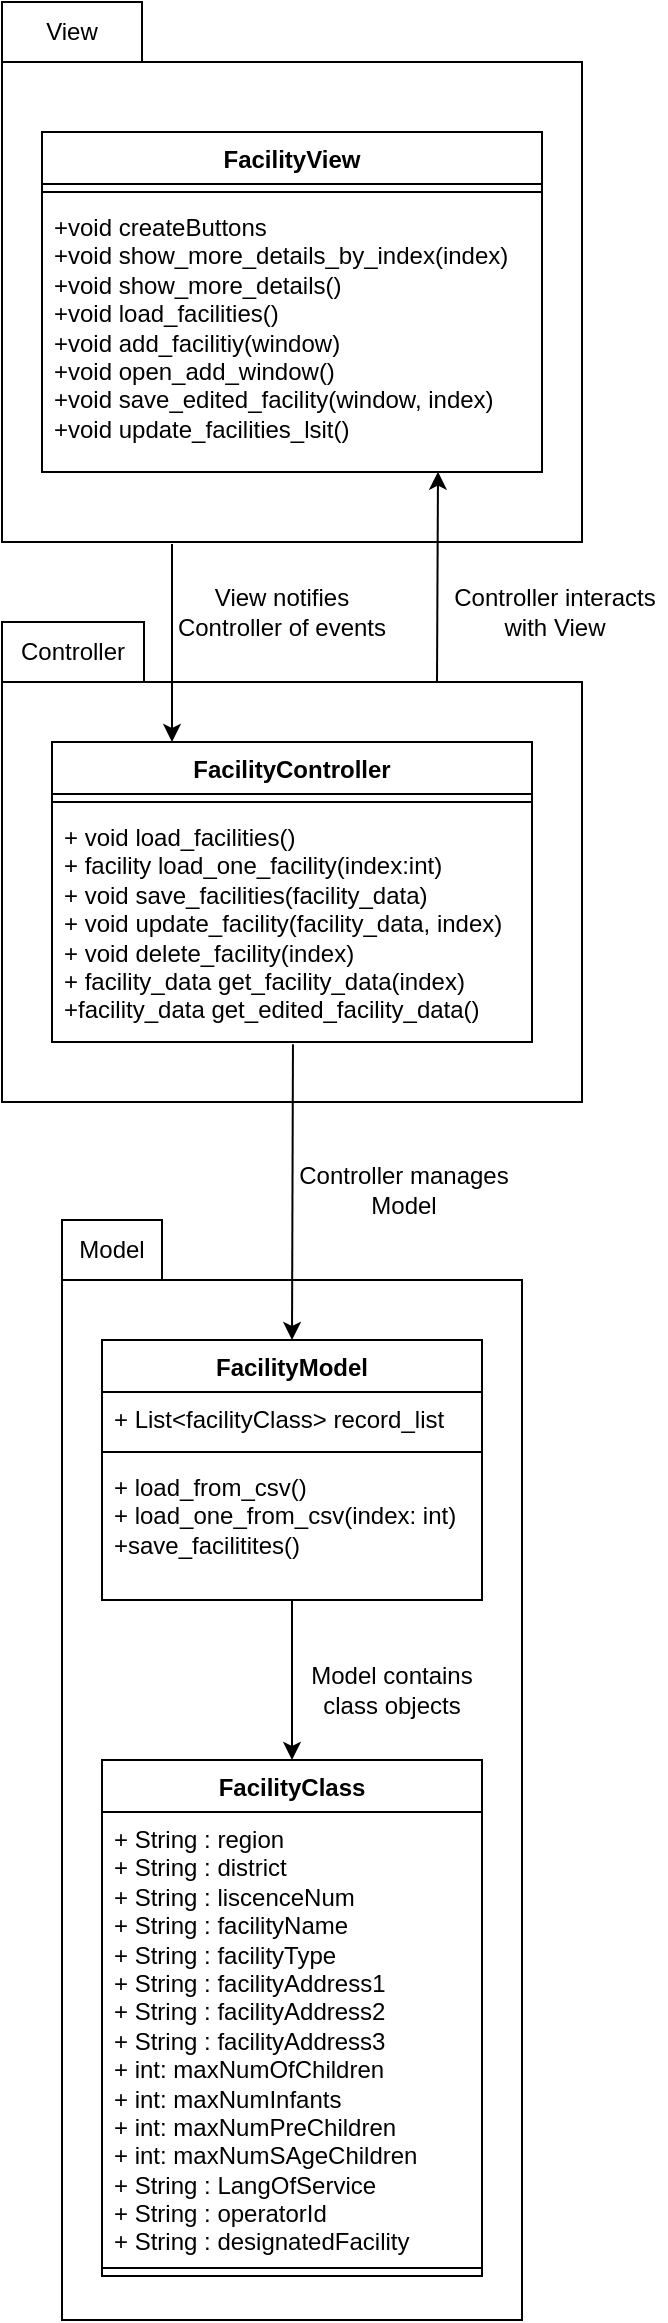 <mxfile version="24.4.13" type="device">
  <diagram id="C5RBs43oDa-KdzZeNtuy" name="Page-1">
    <mxGraphModel dx="923" dy="742" grid="1" gridSize="10" guides="1" tooltips="1" connect="1" arrows="1" fold="1" page="1" pageScale="1" pageWidth="827" pageHeight="1169" math="0" shadow="0">
      <root>
        <mxCell id="WIyWlLk6GJQsqaUBKTNV-0" />
        <mxCell id="WIyWlLk6GJQsqaUBKTNV-1" parent="WIyWlLk6GJQsqaUBKTNV-0" />
        <mxCell id="6fnRTUx4v9x85AcMWszh-44" value="" style="rounded=0;whiteSpace=wrap;html=1;" vertex="1" parent="WIyWlLk6GJQsqaUBKTNV-1">
          <mxGeometry x="269" y="40" width="290" height="240" as="geometry" />
        </mxCell>
        <mxCell id="6fnRTUx4v9x85AcMWszh-35" value="" style="rounded=0;whiteSpace=wrap;html=1;" vertex="1" parent="WIyWlLk6GJQsqaUBKTNV-1">
          <mxGeometry x="269" y="350" width="290" height="210" as="geometry" />
        </mxCell>
        <mxCell id="6fnRTUx4v9x85AcMWszh-27" value="" style="rounded=0;whiteSpace=wrap;html=1;" vertex="1" parent="WIyWlLk6GJQsqaUBKTNV-1">
          <mxGeometry x="299" y="649" width="230" height="520" as="geometry" />
        </mxCell>
        <mxCell id="6fnRTUx4v9x85AcMWszh-23" value="" style="edgeStyle=orthogonalEdgeStyle;rounded=0;orthogonalLoop=1;jettySize=auto;html=1;entryX=0.5;entryY=0;entryDx=0;entryDy=0;" edge="1" parent="WIyWlLk6GJQsqaUBKTNV-1" source="6fnRTUx4v9x85AcMWszh-11" target="6fnRTUx4v9x85AcMWszh-19">
          <mxGeometry relative="1" as="geometry" />
        </mxCell>
        <mxCell id="6fnRTUx4v9x85AcMWszh-11" value="FacilityModel" style="swimlane;fontStyle=1;align=center;verticalAlign=top;childLayout=stackLayout;horizontal=1;startSize=26;horizontalStack=0;resizeParent=1;resizeParentMax=0;resizeLast=0;collapsible=1;marginBottom=0;whiteSpace=wrap;html=1;" vertex="1" parent="WIyWlLk6GJQsqaUBKTNV-1">
          <mxGeometry x="319" y="679" width="190" height="130" as="geometry" />
        </mxCell>
        <mxCell id="6fnRTUx4v9x85AcMWszh-12" value="+ List&amp;lt;facilityClass&amp;gt; record_list&amp;nbsp;" style="text;strokeColor=none;fillColor=none;align=left;verticalAlign=top;spacingLeft=4;spacingRight=4;overflow=hidden;rotatable=0;points=[[0,0.5],[1,0.5]];portConstraint=eastwest;whiteSpace=wrap;html=1;" vertex="1" parent="6fnRTUx4v9x85AcMWszh-11">
          <mxGeometry y="26" width="190" height="26" as="geometry" />
        </mxCell>
        <mxCell id="6fnRTUx4v9x85AcMWszh-13" value="" style="line;strokeWidth=1;fillColor=none;align=left;verticalAlign=middle;spacingTop=-1;spacingLeft=3;spacingRight=3;rotatable=0;labelPosition=right;points=[];portConstraint=eastwest;strokeColor=inherit;" vertex="1" parent="6fnRTUx4v9x85AcMWszh-11">
          <mxGeometry y="52" width="190" height="8" as="geometry" />
        </mxCell>
        <mxCell id="6fnRTUx4v9x85AcMWszh-14" value="&lt;div&gt;+ load_from_csv()&amp;nbsp;&lt;/div&gt;+ load_one_from_csv(index: int)&lt;div&gt;+save_facilitites()&amp;nbsp;&lt;/div&gt;" style="text;strokeColor=none;fillColor=none;align=left;verticalAlign=top;spacingLeft=4;spacingRight=4;overflow=hidden;rotatable=0;points=[[0,0.5],[1,0.5]];portConstraint=eastwest;whiteSpace=wrap;html=1;" vertex="1" parent="6fnRTUx4v9x85AcMWszh-11">
          <mxGeometry y="60" width="190" height="70" as="geometry" />
        </mxCell>
        <mxCell id="6fnRTUx4v9x85AcMWszh-19" value="FacilityClass" style="swimlane;fontStyle=1;align=center;verticalAlign=top;childLayout=stackLayout;horizontal=1;startSize=26;horizontalStack=0;resizeParent=1;resizeParentMax=0;resizeLast=0;collapsible=1;marginBottom=0;whiteSpace=wrap;html=1;" vertex="1" parent="WIyWlLk6GJQsqaUBKTNV-1">
          <mxGeometry x="319" y="889" width="190" height="258" as="geometry" />
        </mxCell>
        <mxCell id="6fnRTUx4v9x85AcMWszh-20" value="+ String : region&lt;div&gt;+ String : district&lt;br&gt;&lt;/div&gt;&lt;div&gt;+ String : liscenceNum&lt;br&gt;&lt;/div&gt;&lt;div&gt;+ String : facilityName&lt;div&gt;+ String : facilityType&lt;br&gt;&lt;/div&gt;&lt;div&gt;+ String :&amp;nbsp;&lt;span style=&quot;background-color: initial;&quot;&gt;facilityAddress1&lt;/span&gt;&lt;/div&gt;&lt;/div&gt;&lt;div&gt;+ String : facilityAddress2&lt;div&gt;+ String : facilityAddress3&lt;br&gt;&lt;/div&gt;&lt;div&gt;+ int: maxNumOfChildren&lt;/div&gt;&lt;div&gt;+ int: maxNumInfants&lt;br&gt;&lt;/div&gt;&lt;div&gt;+ int: maxNumPreChildren&lt;br&gt;&lt;/div&gt;&lt;div&gt;+ int: maxNumSAgeChildren&lt;br&gt;&lt;/div&gt;&lt;div&gt;+ String : LangOfService&lt;/div&gt;&lt;div&gt;+ String : operatorId&lt;br&gt;&lt;/div&gt;&lt;div&gt;+ String : designatedFacility&lt;/div&gt;&lt;/div&gt;" style="text;strokeColor=none;fillColor=none;align=left;verticalAlign=top;spacingLeft=4;spacingRight=4;overflow=hidden;rotatable=0;points=[[0,0.5],[1,0.5]];portConstraint=eastwest;whiteSpace=wrap;html=1;" vertex="1" parent="6fnRTUx4v9x85AcMWszh-19">
          <mxGeometry y="26" width="190" height="224" as="geometry" />
        </mxCell>
        <mxCell id="6fnRTUx4v9x85AcMWszh-21" value="" style="line;strokeWidth=1;fillColor=none;align=left;verticalAlign=middle;spacingTop=-1;spacingLeft=3;spacingRight=3;rotatable=0;labelPosition=right;points=[];portConstraint=eastwest;strokeColor=inherit;" vertex="1" parent="6fnRTUx4v9x85AcMWszh-19">
          <mxGeometry y="250" width="190" height="8" as="geometry" />
        </mxCell>
        <mxCell id="6fnRTUx4v9x85AcMWszh-24" value="Model contains class objects" style="text;html=1;align=center;verticalAlign=middle;whiteSpace=wrap;rounded=0;" vertex="1" parent="WIyWlLk6GJQsqaUBKTNV-1">
          <mxGeometry x="409" y="839" width="110" height="30" as="geometry" />
        </mxCell>
        <mxCell id="6fnRTUx4v9x85AcMWszh-26" value="Model" style="rounded=0;whiteSpace=wrap;html=1;" vertex="1" parent="WIyWlLk6GJQsqaUBKTNV-1">
          <mxGeometry x="299" y="619" width="50" height="30" as="geometry" />
        </mxCell>
        <mxCell id="6fnRTUx4v9x85AcMWszh-29" value="FacilityController" style="swimlane;fontStyle=1;align=center;verticalAlign=top;childLayout=stackLayout;horizontal=1;startSize=26;horizontalStack=0;resizeParent=1;resizeParentMax=0;resizeLast=0;collapsible=1;marginBottom=0;whiteSpace=wrap;html=1;" vertex="1" parent="WIyWlLk6GJQsqaUBKTNV-1">
          <mxGeometry x="294" y="380" width="240" height="150" as="geometry" />
        </mxCell>
        <mxCell id="6fnRTUx4v9x85AcMWszh-31" value="" style="line;strokeWidth=1;fillColor=none;align=left;verticalAlign=middle;spacingTop=-1;spacingLeft=3;spacingRight=3;rotatable=0;labelPosition=right;points=[];portConstraint=eastwest;strokeColor=inherit;" vertex="1" parent="6fnRTUx4v9x85AcMWszh-29">
          <mxGeometry y="26" width="240" height="8" as="geometry" />
        </mxCell>
        <mxCell id="6fnRTUx4v9x85AcMWszh-32" value="+ void load_facilities()&lt;div&gt;+ facility load_one_facility(index:int)&lt;/div&gt;&lt;div&gt;+ void save_facilities(facility_data)&lt;/div&gt;&lt;div&gt;+ void update_facility(facility_data, index)&lt;/div&gt;&lt;div&gt;+ void delete_facility(index)&lt;/div&gt;&lt;div&gt;+ facility_data&amp;nbsp;get_facility_data(index)&lt;/div&gt;&lt;div&gt;+facility_data&amp;nbsp;get_edited_facility_data()&lt;/div&gt;" style="text;strokeColor=none;fillColor=none;align=left;verticalAlign=top;spacingLeft=4;spacingRight=4;overflow=hidden;rotatable=0;points=[[0,0.5],[1,0.5]];portConstraint=eastwest;whiteSpace=wrap;html=1;" vertex="1" parent="6fnRTUx4v9x85AcMWszh-29">
          <mxGeometry y="34" width="240" height="116" as="geometry" />
        </mxCell>
        <mxCell id="6fnRTUx4v9x85AcMWszh-34" value="Controller" style="rounded=0;whiteSpace=wrap;html=1;" vertex="1" parent="WIyWlLk6GJQsqaUBKTNV-1">
          <mxGeometry x="269" y="320" width="71" height="30" as="geometry" />
        </mxCell>
        <mxCell id="6fnRTUx4v9x85AcMWszh-37" value="FacilityView" style="swimlane;fontStyle=1;align=center;verticalAlign=top;childLayout=stackLayout;horizontal=1;startSize=26;horizontalStack=0;resizeParent=1;resizeParentMax=0;resizeLast=0;collapsible=1;marginBottom=0;whiteSpace=wrap;html=1;" vertex="1" parent="WIyWlLk6GJQsqaUBKTNV-1">
          <mxGeometry x="289" y="75" width="250" height="170" as="geometry" />
        </mxCell>
        <mxCell id="6fnRTUx4v9x85AcMWszh-39" value="" style="line;strokeWidth=1;fillColor=none;align=left;verticalAlign=middle;spacingTop=-1;spacingLeft=3;spacingRight=3;rotatable=0;labelPosition=right;points=[];portConstraint=eastwest;strokeColor=inherit;" vertex="1" parent="6fnRTUx4v9x85AcMWszh-37">
          <mxGeometry y="26" width="250" height="8" as="geometry" />
        </mxCell>
        <mxCell id="6fnRTUx4v9x85AcMWszh-40" value="+void createButtons&lt;div&gt;+void&amp;nbsp;show_more_details_by_index(index)&lt;/div&gt;&lt;div&gt;+void&amp;nbsp;show_more_details()&lt;/div&gt;&lt;div&gt;+void load_facilities()&lt;/div&gt;&lt;div&gt;+void add_facilitiy(window)&lt;/div&gt;&lt;div&gt;+void open_add_window()&lt;/div&gt;&lt;div&gt;+void&amp;nbsp;save_edited_facility(window, index)&lt;/div&gt;&lt;div&gt;+void update_facilities_lsit()&lt;/div&gt;" style="text;strokeColor=none;fillColor=none;align=left;verticalAlign=top;spacingLeft=4;spacingRight=4;overflow=hidden;rotatable=0;points=[[0,0.5],[1,0.5]];portConstraint=eastwest;whiteSpace=wrap;html=1;" vertex="1" parent="6fnRTUx4v9x85AcMWszh-37">
          <mxGeometry y="34" width="250" height="136" as="geometry" />
        </mxCell>
        <mxCell id="6fnRTUx4v9x85AcMWszh-43" value="View" style="rounded=0;whiteSpace=wrap;html=1;" vertex="1" parent="WIyWlLk6GJQsqaUBKTNV-1">
          <mxGeometry x="269" y="10" width="70" height="30" as="geometry" />
        </mxCell>
        <mxCell id="6fnRTUx4v9x85AcMWszh-45" value="" style="endArrow=classic;html=1;rounded=0;entryX=0.792;entryY=0.999;entryDx=0;entryDy=0;entryPerimeter=0;exitX=0.75;exitY=0;exitDx=0;exitDy=0;" edge="1" parent="WIyWlLk6GJQsqaUBKTNV-1" source="6fnRTUx4v9x85AcMWszh-35" target="6fnRTUx4v9x85AcMWszh-40">
          <mxGeometry width="50" height="50" relative="1" as="geometry">
            <mxPoint x="330" y="370" as="sourcePoint" />
            <mxPoint x="380" y="320" as="targetPoint" />
          </mxGeometry>
        </mxCell>
        <mxCell id="6fnRTUx4v9x85AcMWszh-46" value="Controller interacts with View" style="text;html=1;align=center;verticalAlign=middle;whiteSpace=wrap;rounded=0;" vertex="1" parent="WIyWlLk6GJQsqaUBKTNV-1">
          <mxGeometry x="490" y="300" width="111" height="30" as="geometry" />
        </mxCell>
        <mxCell id="6fnRTUx4v9x85AcMWszh-48" value="" style="endArrow=classic;html=1;rounded=0;entryX=0.5;entryY=0;entryDx=0;entryDy=0;exitX=0.502;exitY=1.01;exitDx=0;exitDy=0;exitPerimeter=0;" edge="1" parent="WIyWlLk6GJQsqaUBKTNV-1" source="6fnRTUx4v9x85AcMWszh-32" target="6fnRTUx4v9x85AcMWszh-11">
          <mxGeometry width="50" height="50" relative="1" as="geometry">
            <mxPoint x="330" y="590" as="sourcePoint" />
            <mxPoint x="380" y="540" as="targetPoint" />
          </mxGeometry>
        </mxCell>
        <mxCell id="6fnRTUx4v9x85AcMWszh-49" value="Controller manages Model" style="text;html=1;align=center;verticalAlign=middle;whiteSpace=wrap;rounded=0;" vertex="1" parent="WIyWlLk6GJQsqaUBKTNV-1">
          <mxGeometry x="410" y="589" width="120" height="30" as="geometry" />
        </mxCell>
        <mxCell id="6fnRTUx4v9x85AcMWszh-50" value="" style="endArrow=classic;html=1;rounded=0;entryX=0.25;entryY=0;entryDx=0;entryDy=0;" edge="1" parent="WIyWlLk6GJQsqaUBKTNV-1" target="6fnRTUx4v9x85AcMWszh-29">
          <mxGeometry width="50" height="50" relative="1" as="geometry">
            <mxPoint x="354" y="281" as="sourcePoint" />
            <mxPoint x="410" y="310" as="targetPoint" />
          </mxGeometry>
        </mxCell>
        <mxCell id="6fnRTUx4v9x85AcMWszh-51" value="View notifies Controller of events" style="text;html=1;align=center;verticalAlign=middle;whiteSpace=wrap;rounded=0;" vertex="1" parent="WIyWlLk6GJQsqaUBKTNV-1">
          <mxGeometry x="349" y="300" width="120" height="30" as="geometry" />
        </mxCell>
      </root>
    </mxGraphModel>
  </diagram>
</mxfile>
